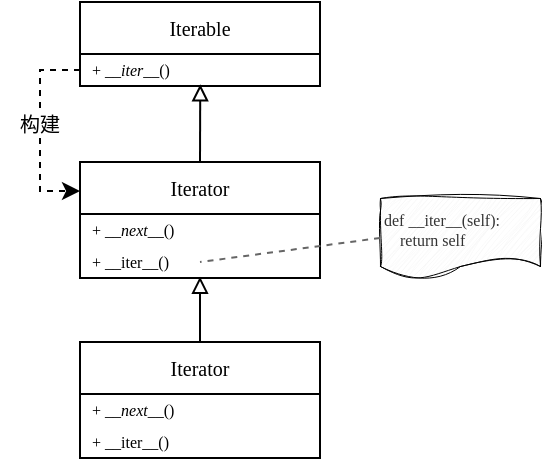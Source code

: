 <mxfile version="28.0.7">
  <diagram name="第 1 页" id="d290exDFAUv4HRCbIO_s">
    <mxGraphModel dx="951" dy="460" grid="1" gridSize="10" guides="1" tooltips="1" connect="1" arrows="1" fold="1" page="1" pageScale="1" pageWidth="827" pageHeight="1169" math="0" shadow="0">
      <root>
        <mxCell id="0" />
        <mxCell id="1" parent="0" />
        <mxCell id="4zyQKPef-uzTqF-2CPc5-1" value="Iterable" style="swimlane;fontStyle=0;align=center;verticalAlign=middle;childLayout=stackLayout;horizontal=1;startSize=26;horizontalStack=0;resizeParent=1;resizeParentMax=0;resizeLast=0;collapsible=1;marginBottom=0;whiteSpace=wrap;html=1;fontFamily=Comic Sans MS;fontSize=10;" parent="1" vertex="1">
          <mxGeometry x="280" y="200" width="120" height="42" as="geometry" />
        </mxCell>
        <mxCell id="4zyQKPef-uzTqF-2CPc5-4" value="+ &lt;i&gt;__iter__&lt;/i&gt;()" style="text;strokeColor=none;fillColor=none;align=left;verticalAlign=middle;spacingLeft=4;spacingRight=4;overflow=hidden;rotatable=0;points=[[0,0.5],[1,0.5]];portConstraint=eastwest;whiteSpace=wrap;html=1;fontFamily=Comic Sans MS;fontSize=8;" parent="4zyQKPef-uzTqF-2CPc5-1" vertex="1">
          <mxGeometry y="26" width="120" height="16" as="geometry" />
        </mxCell>
        <mxCell id="4zyQKPef-uzTqF-2CPc5-5" value="Iterator" style="swimlane;fontStyle=0;align=center;verticalAlign=middle;childLayout=stackLayout;horizontal=1;startSize=26;horizontalStack=0;resizeParent=1;resizeParentMax=0;resizeLast=0;collapsible=1;marginBottom=0;whiteSpace=wrap;html=1;fontFamily=Comic Sans MS;fontSize=10;" parent="1" vertex="1">
          <mxGeometry x="280" y="280" width="120" height="58" as="geometry" />
        </mxCell>
        <mxCell id="4zyQKPef-uzTqF-2CPc5-6" value="+ __&lt;i&gt;next__&lt;/i&gt;()" style="text;strokeColor=none;fillColor=none;align=left;verticalAlign=middle;spacingLeft=4;spacingRight=4;overflow=hidden;rotatable=0;points=[[0,0.5],[1,0.5]];portConstraint=eastwest;whiteSpace=wrap;html=1;fontFamily=Comic Sans MS;fontSize=8;" parent="4zyQKPef-uzTqF-2CPc5-5" vertex="1">
          <mxGeometry y="26" width="120" height="16" as="geometry" />
        </mxCell>
        <mxCell id="4zyQKPef-uzTqF-2CPc5-9" value="+ __iter__()" style="text;strokeColor=none;fillColor=none;align=left;verticalAlign=middle;spacingLeft=4;spacingRight=4;overflow=hidden;rotatable=0;points=[[0,0.5],[1,0.5]];portConstraint=eastwest;whiteSpace=wrap;html=1;fontFamily=Comic Sans MS;fontSize=8;" parent="4zyQKPef-uzTqF-2CPc5-5" vertex="1">
          <mxGeometry y="42" width="120" height="16" as="geometry" />
        </mxCell>
        <mxCell id="4zyQKPef-uzTqF-2CPc5-7" style="rounded=0;orthogonalLoop=1;jettySize=auto;html=1;exitX=0.5;exitY=0;exitDx=0;exitDy=0;entryX=0.501;entryY=0.946;entryDx=0;entryDy=0;entryPerimeter=0;endArrow=block;endFill=0;" parent="1" source="4zyQKPef-uzTqF-2CPc5-5" target="4zyQKPef-uzTqF-2CPc5-4" edge="1">
          <mxGeometry relative="1" as="geometry" />
        </mxCell>
        <mxCell id="4zyQKPef-uzTqF-2CPc5-8" style="edgeStyle=orthogonalEdgeStyle;rounded=0;orthogonalLoop=1;jettySize=auto;html=1;exitX=0;exitY=0.5;exitDx=0;exitDy=0;entryX=0;entryY=0.25;entryDx=0;entryDy=0;dashed=1;" parent="1" source="4zyQKPef-uzTqF-2CPc5-4" target="4zyQKPef-uzTqF-2CPc5-5" edge="1">
          <mxGeometry relative="1" as="geometry" />
        </mxCell>
        <mxCell id="4zyQKPef-uzTqF-2CPc5-10" value="def __iter__(self):&lt;div&gt;&amp;nbsp; &amp;nbsp; return self&lt;/div&gt;" style="shape=document;whiteSpace=wrap;html=1;boundedLbl=1;align=left;verticalAlign=top;fontFamily=Comic Sans MS;fontSize=8;fillColor=#f5f5f5;fontColor=#333333;strokeColor=default;sketch=1;curveFitting=1;jiggle=2;strokeWidth=0.5;" parent="1" vertex="1">
          <mxGeometry x="430" y="298" width="80" height="40" as="geometry" />
        </mxCell>
        <mxCell id="4zyQKPef-uzTqF-2CPc5-11" style="rounded=0;orthogonalLoop=1;jettySize=auto;html=1;exitX=0;exitY=0.5;exitDx=0;exitDy=0;entryX=0.5;entryY=0.5;entryDx=0;entryDy=0;entryPerimeter=0;dashed=1;endArrow=none;endFill=0;fillColor=#f5f5f5;strokeColor=#666666;" parent="1" source="4zyQKPef-uzTqF-2CPc5-10" target="4zyQKPef-uzTqF-2CPc5-9" edge="1">
          <mxGeometry relative="1" as="geometry" />
        </mxCell>
        <mxCell id="4zyQKPef-uzTqF-2CPc5-14" value="构建" style="text;html=1;align=center;verticalAlign=middle;whiteSpace=wrap;rounded=0;fontFamily=Comic Sans MS;labelBackgroundColor=default;fontSize=10;" parent="1" vertex="1">
          <mxGeometry x="240" y="241" width="40" height="40" as="geometry" />
        </mxCell>
        <mxCell id="G6dnmOGVrAEuuTMUh9ge-1" value="Iterator" style="swimlane;fontStyle=0;align=center;verticalAlign=middle;childLayout=stackLayout;horizontal=1;startSize=26;horizontalStack=0;resizeParent=1;resizeParentMax=0;resizeLast=0;collapsible=1;marginBottom=0;whiteSpace=wrap;html=1;fontFamily=Comic Sans MS;fontSize=10;" vertex="1" parent="1">
          <mxGeometry x="280" y="370" width="120" height="58" as="geometry" />
        </mxCell>
        <mxCell id="G6dnmOGVrAEuuTMUh9ge-2" value="+ __&lt;i&gt;next__&lt;/i&gt;()" style="text;strokeColor=none;fillColor=none;align=left;verticalAlign=middle;spacingLeft=4;spacingRight=4;overflow=hidden;rotatable=0;points=[[0,0.5],[1,0.5]];portConstraint=eastwest;whiteSpace=wrap;html=1;fontFamily=Comic Sans MS;fontSize=8;" vertex="1" parent="G6dnmOGVrAEuuTMUh9ge-1">
          <mxGeometry y="26" width="120" height="16" as="geometry" />
        </mxCell>
        <mxCell id="G6dnmOGVrAEuuTMUh9ge-3" value="+ __iter__()" style="text;strokeColor=none;fillColor=none;align=left;verticalAlign=middle;spacingLeft=4;spacingRight=4;overflow=hidden;rotatable=0;points=[[0,0.5],[1,0.5]];portConstraint=eastwest;whiteSpace=wrap;html=1;fontFamily=Comic Sans MS;fontSize=8;" vertex="1" parent="G6dnmOGVrAEuuTMUh9ge-1">
          <mxGeometry y="42" width="120" height="16" as="geometry" />
        </mxCell>
        <mxCell id="G6dnmOGVrAEuuTMUh9ge-4" style="rounded=0;orthogonalLoop=1;jettySize=auto;html=1;exitX=0.5;exitY=0;exitDx=0;exitDy=0;entryX=0.5;entryY=0.958;entryDx=0;entryDy=0;entryPerimeter=0;endArrow=block;endFill=0;" edge="1" parent="1" source="G6dnmOGVrAEuuTMUh9ge-1" target="4zyQKPef-uzTqF-2CPc5-9">
          <mxGeometry relative="1" as="geometry" />
        </mxCell>
      </root>
    </mxGraphModel>
  </diagram>
</mxfile>
